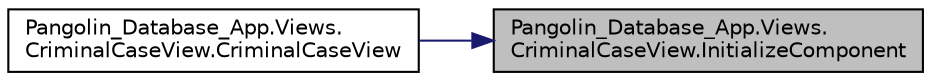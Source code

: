 digraph "Pangolin_Database_App.Views.CriminalCaseView.InitializeComponent"
{
 // LATEX_PDF_SIZE
  edge [fontname="Helvetica",fontsize="10",labelfontname="Helvetica",labelfontsize="10"];
  node [fontname="Helvetica",fontsize="10",shape=record];
  rankdir="RL";
  Node1 [label="Pangolin_Database_App.Views.\lCriminalCaseView.InitializeComponent",height=0.2,width=0.4,color="black", fillcolor="grey75", style="filled", fontcolor="black",tooltip="InitializeComponent"];
  Node1 -> Node2 [dir="back",color="midnightblue",fontsize="10",style="solid",fontname="Helvetica"];
  Node2 [label="Pangolin_Database_App.Views.\lCriminalCaseView.CriminalCaseView",height=0.2,width=0.4,color="black", fillcolor="white", style="filled",URL="$class_pangolin___database___app_1_1_views_1_1_criminal_case_view.html#a354f39471c993074c9dddf9bed047860",tooltip=" "];
}
